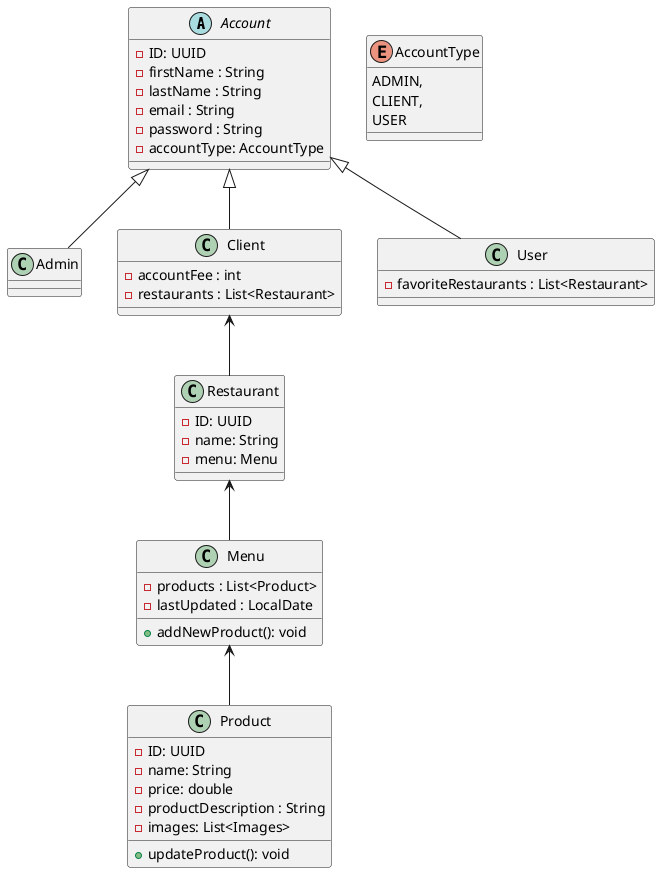 @startuml

abstract class Account {
    - ID: UUID
    - firstName : String
    - lastName : String
    - email : String
    - password : String
    - accountType: AccountType
}


class Admin extends Account{

}
class Client extends Account{
    - accountFee : int
    - restaurants : List<Restaurant>
}
class User extends Account{
    - favoriteRestaurants : List<Restaurant>
}

class Restaurant{
    - ID: UUID
    - name: String
    - menu: Menu
}

class Menu{
    - products : List<Product>
    - lastUpdated : LocalDate
    + addNewProduct(): void

}

class Product{
    - ID: UUID
    - name: String
    - price: double
    - productDescription : String
    - images: List<Images>
    + updateProduct(): void

}


enum AccountType{
ADMIN,
CLIENT,
USER
}

Restaurant <-- Menu
Client <-- Restaurant
Menu <-- Product

@enduml